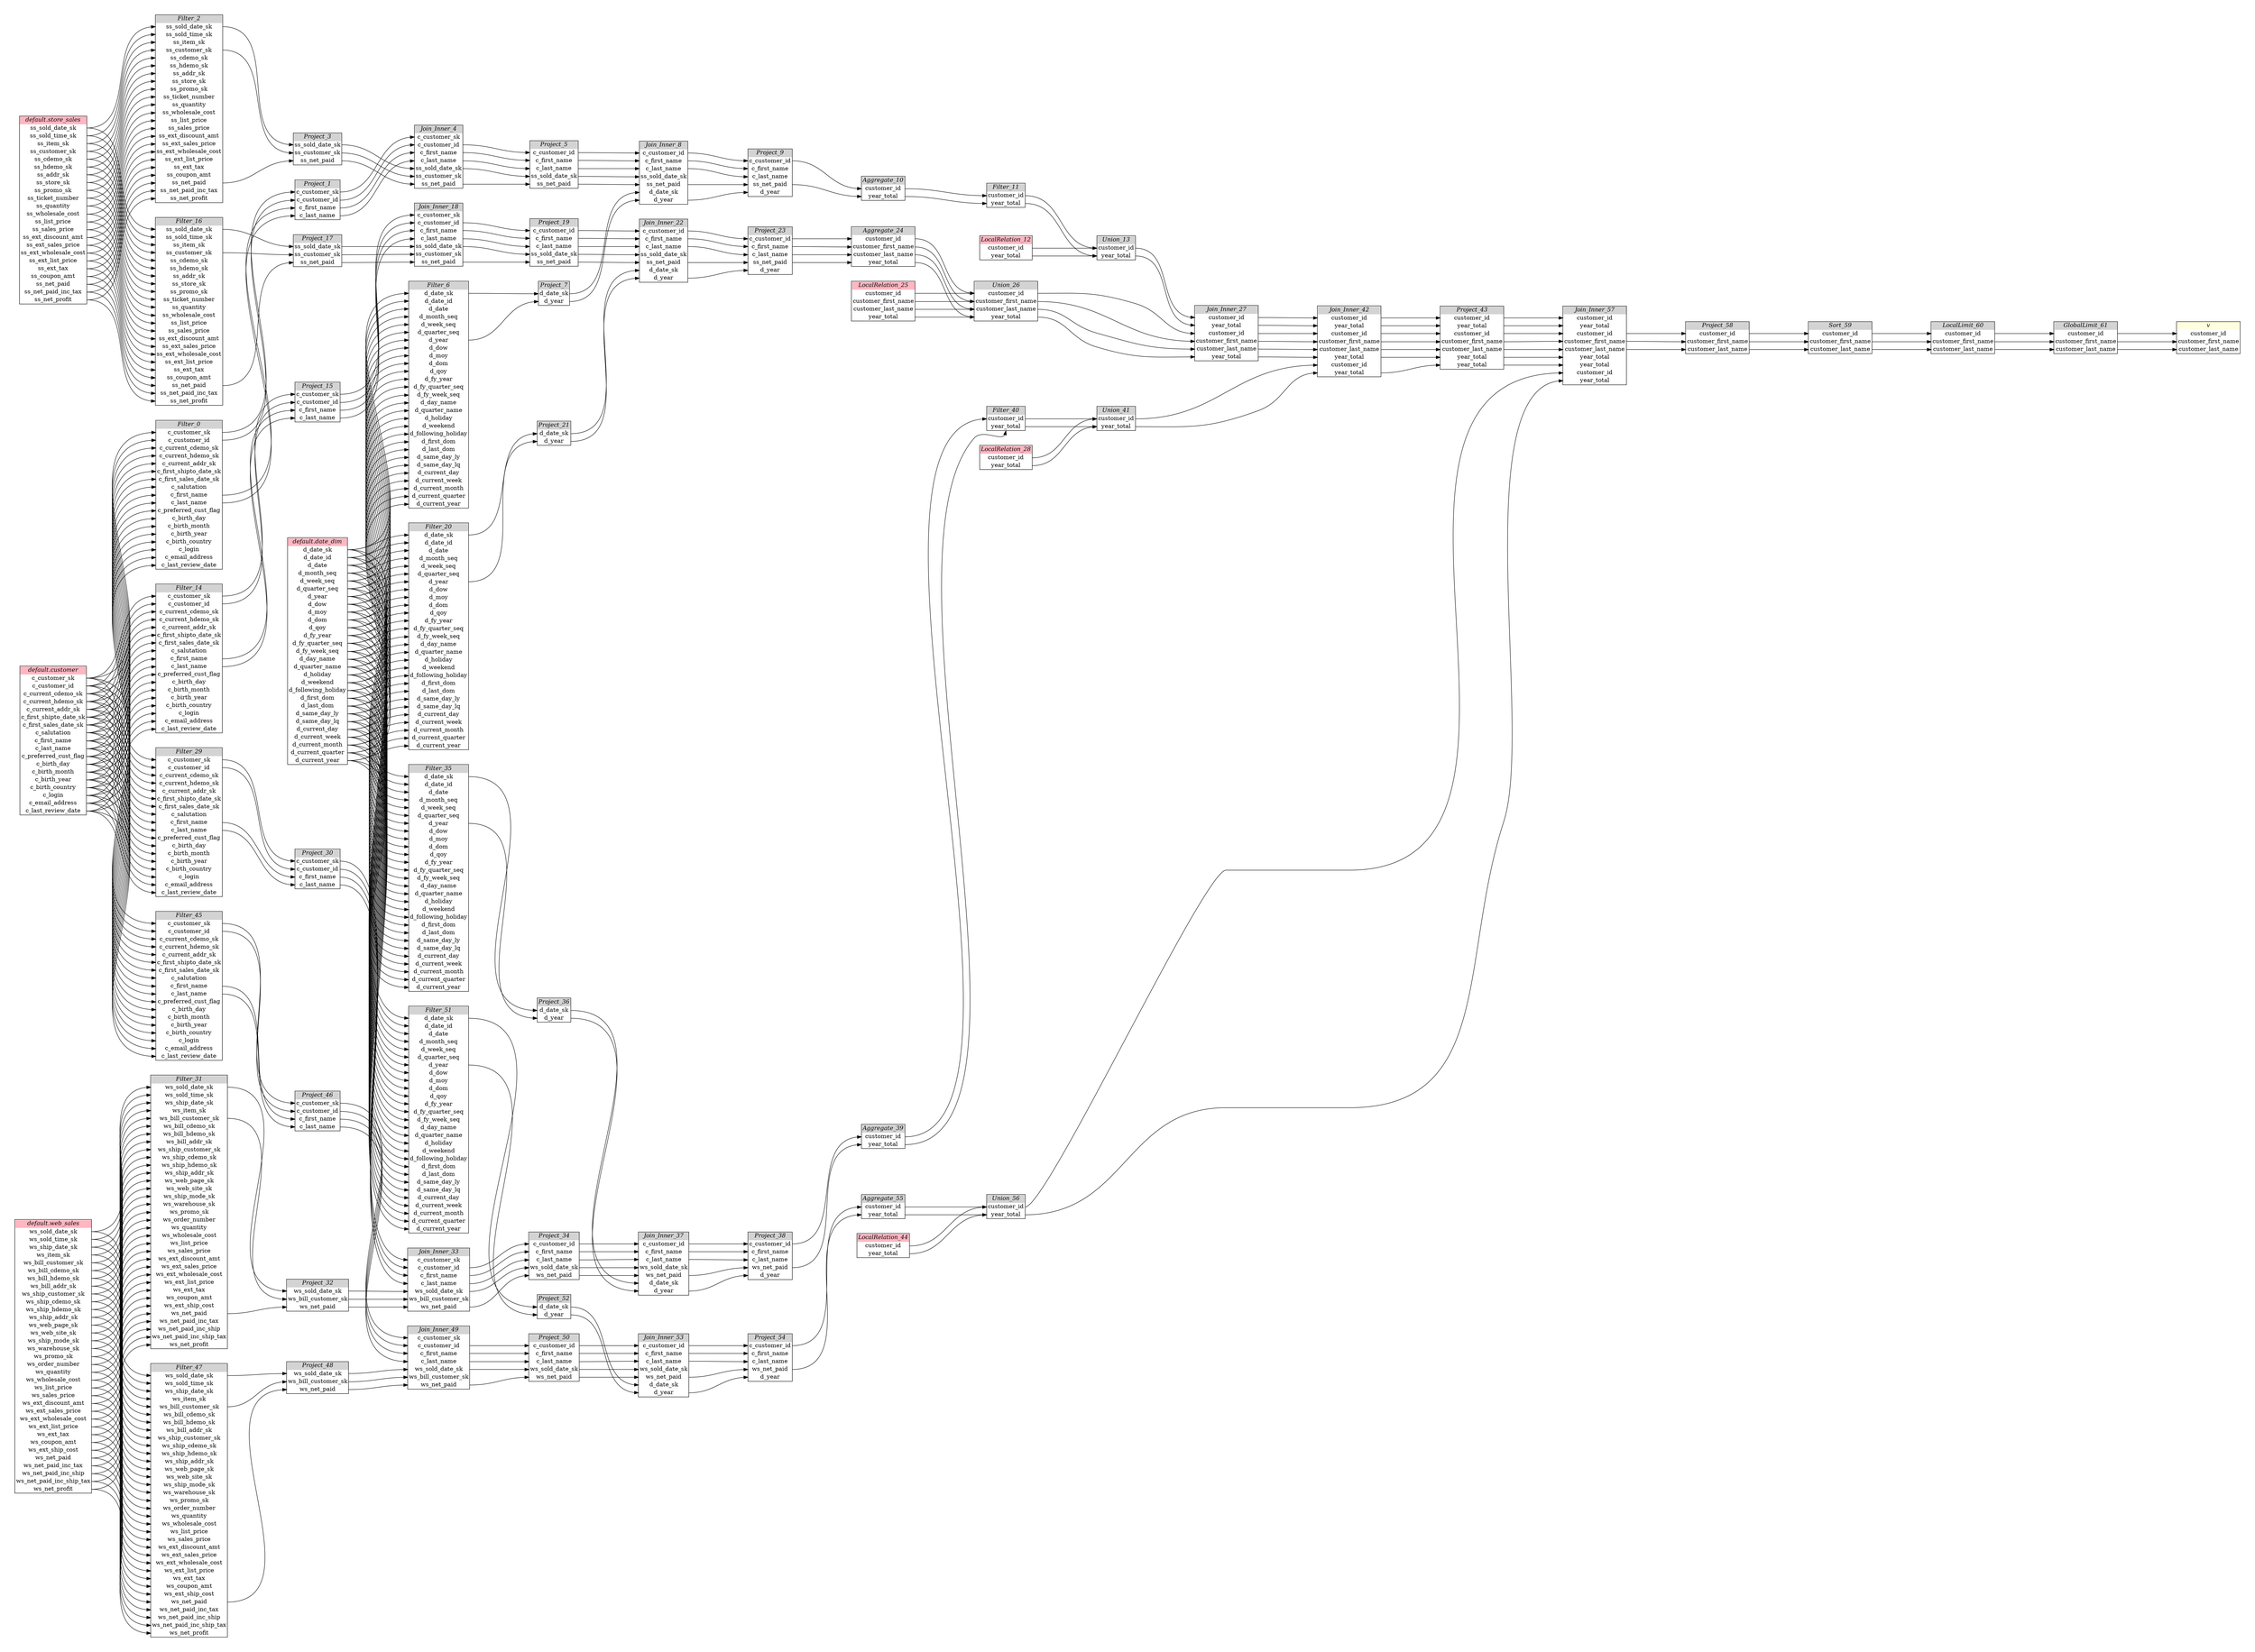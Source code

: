 // Automatically generated by TPCDSFlowTestSuite


digraph {
  graph [pad="0.5", nodesep="0.5", ranksep="2", fontname="Helvetica"];
  node [shape=plain]
  rankdir=LR;

  
"Aggregate_10" [label=<
<table border="1" cellborder="0" cellspacing="0">
  <tr><td bgcolor="lightgray" port="nodeName"><i>Aggregate_10</i></td></tr>
  <tr><td port="0">customer_id</td></tr>
<tr><td port="1">year_total</td></tr>
</table>>];
     

"Aggregate_24" [label=<
<table border="1" cellborder="0" cellspacing="0">
  <tr><td bgcolor="lightgray" port="nodeName"><i>Aggregate_24</i></td></tr>
  <tr><td port="0">customer_id</td></tr>
<tr><td port="1">customer_first_name</td></tr>
<tr><td port="2">customer_last_name</td></tr>
<tr><td port="3">year_total</td></tr>
</table>>];
     

"Aggregate_39" [label=<
<table border="1" cellborder="0" cellspacing="0">
  <tr><td bgcolor="lightgray" port="nodeName"><i>Aggregate_39</i></td></tr>
  <tr><td port="0">customer_id</td></tr>
<tr><td port="1">year_total</td></tr>
</table>>];
     

"Aggregate_55" [label=<
<table border="1" cellborder="0" cellspacing="0">
  <tr><td bgcolor="lightgray" port="nodeName"><i>Aggregate_55</i></td></tr>
  <tr><td port="0">customer_id</td></tr>
<tr><td port="1">year_total</td></tr>
</table>>];
     

"Filter_0" [label=<
<table border="1" cellborder="0" cellspacing="0">
  <tr><td bgcolor="lightgray" port="nodeName"><i>Filter_0</i></td></tr>
  <tr><td port="0">c_customer_sk</td></tr>
<tr><td port="1">c_customer_id</td></tr>
<tr><td port="2">c_current_cdemo_sk</td></tr>
<tr><td port="3">c_current_hdemo_sk</td></tr>
<tr><td port="4">c_current_addr_sk</td></tr>
<tr><td port="5">c_first_shipto_date_sk</td></tr>
<tr><td port="6">c_first_sales_date_sk</td></tr>
<tr><td port="7">c_salutation</td></tr>
<tr><td port="8">c_first_name</td></tr>
<tr><td port="9">c_last_name</td></tr>
<tr><td port="10">c_preferred_cust_flag</td></tr>
<tr><td port="11">c_birth_day</td></tr>
<tr><td port="12">c_birth_month</td></tr>
<tr><td port="13">c_birth_year</td></tr>
<tr><td port="14">c_birth_country</td></tr>
<tr><td port="15">c_login</td></tr>
<tr><td port="16">c_email_address</td></tr>
<tr><td port="17">c_last_review_date</td></tr>
</table>>];
     

"Filter_11" [label=<
<table border="1" cellborder="0" cellspacing="0">
  <tr><td bgcolor="lightgray" port="nodeName"><i>Filter_11</i></td></tr>
  <tr><td port="0">customer_id</td></tr>
<tr><td port="1">year_total</td></tr>
</table>>];
     

"Filter_14" [label=<
<table border="1" cellborder="0" cellspacing="0">
  <tr><td bgcolor="lightgray" port="nodeName"><i>Filter_14</i></td></tr>
  <tr><td port="0">c_customer_sk</td></tr>
<tr><td port="1">c_customer_id</td></tr>
<tr><td port="2">c_current_cdemo_sk</td></tr>
<tr><td port="3">c_current_hdemo_sk</td></tr>
<tr><td port="4">c_current_addr_sk</td></tr>
<tr><td port="5">c_first_shipto_date_sk</td></tr>
<tr><td port="6">c_first_sales_date_sk</td></tr>
<tr><td port="7">c_salutation</td></tr>
<tr><td port="8">c_first_name</td></tr>
<tr><td port="9">c_last_name</td></tr>
<tr><td port="10">c_preferred_cust_flag</td></tr>
<tr><td port="11">c_birth_day</td></tr>
<tr><td port="12">c_birth_month</td></tr>
<tr><td port="13">c_birth_year</td></tr>
<tr><td port="14">c_birth_country</td></tr>
<tr><td port="15">c_login</td></tr>
<tr><td port="16">c_email_address</td></tr>
<tr><td port="17">c_last_review_date</td></tr>
</table>>];
     

"Filter_16" [label=<
<table border="1" cellborder="0" cellspacing="0">
  <tr><td bgcolor="lightgray" port="nodeName"><i>Filter_16</i></td></tr>
  <tr><td port="0">ss_sold_date_sk</td></tr>
<tr><td port="1">ss_sold_time_sk</td></tr>
<tr><td port="2">ss_item_sk</td></tr>
<tr><td port="3">ss_customer_sk</td></tr>
<tr><td port="4">ss_cdemo_sk</td></tr>
<tr><td port="5">ss_hdemo_sk</td></tr>
<tr><td port="6">ss_addr_sk</td></tr>
<tr><td port="7">ss_store_sk</td></tr>
<tr><td port="8">ss_promo_sk</td></tr>
<tr><td port="9">ss_ticket_number</td></tr>
<tr><td port="10">ss_quantity</td></tr>
<tr><td port="11">ss_wholesale_cost</td></tr>
<tr><td port="12">ss_list_price</td></tr>
<tr><td port="13">ss_sales_price</td></tr>
<tr><td port="14">ss_ext_discount_amt</td></tr>
<tr><td port="15">ss_ext_sales_price</td></tr>
<tr><td port="16">ss_ext_wholesale_cost</td></tr>
<tr><td port="17">ss_ext_list_price</td></tr>
<tr><td port="18">ss_ext_tax</td></tr>
<tr><td port="19">ss_coupon_amt</td></tr>
<tr><td port="20">ss_net_paid</td></tr>
<tr><td port="21">ss_net_paid_inc_tax</td></tr>
<tr><td port="22">ss_net_profit</td></tr>
</table>>];
     

"Filter_2" [label=<
<table border="1" cellborder="0" cellspacing="0">
  <tr><td bgcolor="lightgray" port="nodeName"><i>Filter_2</i></td></tr>
  <tr><td port="0">ss_sold_date_sk</td></tr>
<tr><td port="1">ss_sold_time_sk</td></tr>
<tr><td port="2">ss_item_sk</td></tr>
<tr><td port="3">ss_customer_sk</td></tr>
<tr><td port="4">ss_cdemo_sk</td></tr>
<tr><td port="5">ss_hdemo_sk</td></tr>
<tr><td port="6">ss_addr_sk</td></tr>
<tr><td port="7">ss_store_sk</td></tr>
<tr><td port="8">ss_promo_sk</td></tr>
<tr><td port="9">ss_ticket_number</td></tr>
<tr><td port="10">ss_quantity</td></tr>
<tr><td port="11">ss_wholesale_cost</td></tr>
<tr><td port="12">ss_list_price</td></tr>
<tr><td port="13">ss_sales_price</td></tr>
<tr><td port="14">ss_ext_discount_amt</td></tr>
<tr><td port="15">ss_ext_sales_price</td></tr>
<tr><td port="16">ss_ext_wholesale_cost</td></tr>
<tr><td port="17">ss_ext_list_price</td></tr>
<tr><td port="18">ss_ext_tax</td></tr>
<tr><td port="19">ss_coupon_amt</td></tr>
<tr><td port="20">ss_net_paid</td></tr>
<tr><td port="21">ss_net_paid_inc_tax</td></tr>
<tr><td port="22">ss_net_profit</td></tr>
</table>>];
     

"Filter_20" [label=<
<table border="1" cellborder="0" cellspacing="0">
  <tr><td bgcolor="lightgray" port="nodeName"><i>Filter_20</i></td></tr>
  <tr><td port="0">d_date_sk</td></tr>
<tr><td port="1">d_date_id</td></tr>
<tr><td port="2">d_date</td></tr>
<tr><td port="3">d_month_seq</td></tr>
<tr><td port="4">d_week_seq</td></tr>
<tr><td port="5">d_quarter_seq</td></tr>
<tr><td port="6">d_year</td></tr>
<tr><td port="7">d_dow</td></tr>
<tr><td port="8">d_moy</td></tr>
<tr><td port="9">d_dom</td></tr>
<tr><td port="10">d_qoy</td></tr>
<tr><td port="11">d_fy_year</td></tr>
<tr><td port="12">d_fy_quarter_seq</td></tr>
<tr><td port="13">d_fy_week_seq</td></tr>
<tr><td port="14">d_day_name</td></tr>
<tr><td port="15">d_quarter_name</td></tr>
<tr><td port="16">d_holiday</td></tr>
<tr><td port="17">d_weekend</td></tr>
<tr><td port="18">d_following_holiday</td></tr>
<tr><td port="19">d_first_dom</td></tr>
<tr><td port="20">d_last_dom</td></tr>
<tr><td port="21">d_same_day_ly</td></tr>
<tr><td port="22">d_same_day_lq</td></tr>
<tr><td port="23">d_current_day</td></tr>
<tr><td port="24">d_current_week</td></tr>
<tr><td port="25">d_current_month</td></tr>
<tr><td port="26">d_current_quarter</td></tr>
<tr><td port="27">d_current_year</td></tr>
</table>>];
     

"Filter_29" [label=<
<table border="1" cellborder="0" cellspacing="0">
  <tr><td bgcolor="lightgray" port="nodeName"><i>Filter_29</i></td></tr>
  <tr><td port="0">c_customer_sk</td></tr>
<tr><td port="1">c_customer_id</td></tr>
<tr><td port="2">c_current_cdemo_sk</td></tr>
<tr><td port="3">c_current_hdemo_sk</td></tr>
<tr><td port="4">c_current_addr_sk</td></tr>
<tr><td port="5">c_first_shipto_date_sk</td></tr>
<tr><td port="6">c_first_sales_date_sk</td></tr>
<tr><td port="7">c_salutation</td></tr>
<tr><td port="8">c_first_name</td></tr>
<tr><td port="9">c_last_name</td></tr>
<tr><td port="10">c_preferred_cust_flag</td></tr>
<tr><td port="11">c_birth_day</td></tr>
<tr><td port="12">c_birth_month</td></tr>
<tr><td port="13">c_birth_year</td></tr>
<tr><td port="14">c_birth_country</td></tr>
<tr><td port="15">c_login</td></tr>
<tr><td port="16">c_email_address</td></tr>
<tr><td port="17">c_last_review_date</td></tr>
</table>>];
     

"Filter_31" [label=<
<table border="1" cellborder="0" cellspacing="0">
  <tr><td bgcolor="lightgray" port="nodeName"><i>Filter_31</i></td></tr>
  <tr><td port="0">ws_sold_date_sk</td></tr>
<tr><td port="1">ws_sold_time_sk</td></tr>
<tr><td port="2">ws_ship_date_sk</td></tr>
<tr><td port="3">ws_item_sk</td></tr>
<tr><td port="4">ws_bill_customer_sk</td></tr>
<tr><td port="5">ws_bill_cdemo_sk</td></tr>
<tr><td port="6">ws_bill_hdemo_sk</td></tr>
<tr><td port="7">ws_bill_addr_sk</td></tr>
<tr><td port="8">ws_ship_customer_sk</td></tr>
<tr><td port="9">ws_ship_cdemo_sk</td></tr>
<tr><td port="10">ws_ship_hdemo_sk</td></tr>
<tr><td port="11">ws_ship_addr_sk</td></tr>
<tr><td port="12">ws_web_page_sk</td></tr>
<tr><td port="13">ws_web_site_sk</td></tr>
<tr><td port="14">ws_ship_mode_sk</td></tr>
<tr><td port="15">ws_warehouse_sk</td></tr>
<tr><td port="16">ws_promo_sk</td></tr>
<tr><td port="17">ws_order_number</td></tr>
<tr><td port="18">ws_quantity</td></tr>
<tr><td port="19">ws_wholesale_cost</td></tr>
<tr><td port="20">ws_list_price</td></tr>
<tr><td port="21">ws_sales_price</td></tr>
<tr><td port="22">ws_ext_discount_amt</td></tr>
<tr><td port="23">ws_ext_sales_price</td></tr>
<tr><td port="24">ws_ext_wholesale_cost</td></tr>
<tr><td port="25">ws_ext_list_price</td></tr>
<tr><td port="26">ws_ext_tax</td></tr>
<tr><td port="27">ws_coupon_amt</td></tr>
<tr><td port="28">ws_ext_ship_cost</td></tr>
<tr><td port="29">ws_net_paid</td></tr>
<tr><td port="30">ws_net_paid_inc_tax</td></tr>
<tr><td port="31">ws_net_paid_inc_ship</td></tr>
<tr><td port="32">ws_net_paid_inc_ship_tax</td></tr>
<tr><td port="33">ws_net_profit</td></tr>
</table>>];
     

"Filter_35" [label=<
<table border="1" cellborder="0" cellspacing="0">
  <tr><td bgcolor="lightgray" port="nodeName"><i>Filter_35</i></td></tr>
  <tr><td port="0">d_date_sk</td></tr>
<tr><td port="1">d_date_id</td></tr>
<tr><td port="2">d_date</td></tr>
<tr><td port="3">d_month_seq</td></tr>
<tr><td port="4">d_week_seq</td></tr>
<tr><td port="5">d_quarter_seq</td></tr>
<tr><td port="6">d_year</td></tr>
<tr><td port="7">d_dow</td></tr>
<tr><td port="8">d_moy</td></tr>
<tr><td port="9">d_dom</td></tr>
<tr><td port="10">d_qoy</td></tr>
<tr><td port="11">d_fy_year</td></tr>
<tr><td port="12">d_fy_quarter_seq</td></tr>
<tr><td port="13">d_fy_week_seq</td></tr>
<tr><td port="14">d_day_name</td></tr>
<tr><td port="15">d_quarter_name</td></tr>
<tr><td port="16">d_holiday</td></tr>
<tr><td port="17">d_weekend</td></tr>
<tr><td port="18">d_following_holiday</td></tr>
<tr><td port="19">d_first_dom</td></tr>
<tr><td port="20">d_last_dom</td></tr>
<tr><td port="21">d_same_day_ly</td></tr>
<tr><td port="22">d_same_day_lq</td></tr>
<tr><td port="23">d_current_day</td></tr>
<tr><td port="24">d_current_week</td></tr>
<tr><td port="25">d_current_month</td></tr>
<tr><td port="26">d_current_quarter</td></tr>
<tr><td port="27">d_current_year</td></tr>
</table>>];
     

"Filter_40" [label=<
<table border="1" cellborder="0" cellspacing="0">
  <tr><td bgcolor="lightgray" port="nodeName"><i>Filter_40</i></td></tr>
  <tr><td port="0">customer_id</td></tr>
<tr><td port="1">year_total</td></tr>
</table>>];
     

"Filter_45" [label=<
<table border="1" cellborder="0" cellspacing="0">
  <tr><td bgcolor="lightgray" port="nodeName"><i>Filter_45</i></td></tr>
  <tr><td port="0">c_customer_sk</td></tr>
<tr><td port="1">c_customer_id</td></tr>
<tr><td port="2">c_current_cdemo_sk</td></tr>
<tr><td port="3">c_current_hdemo_sk</td></tr>
<tr><td port="4">c_current_addr_sk</td></tr>
<tr><td port="5">c_first_shipto_date_sk</td></tr>
<tr><td port="6">c_first_sales_date_sk</td></tr>
<tr><td port="7">c_salutation</td></tr>
<tr><td port="8">c_first_name</td></tr>
<tr><td port="9">c_last_name</td></tr>
<tr><td port="10">c_preferred_cust_flag</td></tr>
<tr><td port="11">c_birth_day</td></tr>
<tr><td port="12">c_birth_month</td></tr>
<tr><td port="13">c_birth_year</td></tr>
<tr><td port="14">c_birth_country</td></tr>
<tr><td port="15">c_login</td></tr>
<tr><td port="16">c_email_address</td></tr>
<tr><td port="17">c_last_review_date</td></tr>
</table>>];
     

"Filter_47" [label=<
<table border="1" cellborder="0" cellspacing="0">
  <tr><td bgcolor="lightgray" port="nodeName"><i>Filter_47</i></td></tr>
  <tr><td port="0">ws_sold_date_sk</td></tr>
<tr><td port="1">ws_sold_time_sk</td></tr>
<tr><td port="2">ws_ship_date_sk</td></tr>
<tr><td port="3">ws_item_sk</td></tr>
<tr><td port="4">ws_bill_customer_sk</td></tr>
<tr><td port="5">ws_bill_cdemo_sk</td></tr>
<tr><td port="6">ws_bill_hdemo_sk</td></tr>
<tr><td port="7">ws_bill_addr_sk</td></tr>
<tr><td port="8">ws_ship_customer_sk</td></tr>
<tr><td port="9">ws_ship_cdemo_sk</td></tr>
<tr><td port="10">ws_ship_hdemo_sk</td></tr>
<tr><td port="11">ws_ship_addr_sk</td></tr>
<tr><td port="12">ws_web_page_sk</td></tr>
<tr><td port="13">ws_web_site_sk</td></tr>
<tr><td port="14">ws_ship_mode_sk</td></tr>
<tr><td port="15">ws_warehouse_sk</td></tr>
<tr><td port="16">ws_promo_sk</td></tr>
<tr><td port="17">ws_order_number</td></tr>
<tr><td port="18">ws_quantity</td></tr>
<tr><td port="19">ws_wholesale_cost</td></tr>
<tr><td port="20">ws_list_price</td></tr>
<tr><td port="21">ws_sales_price</td></tr>
<tr><td port="22">ws_ext_discount_amt</td></tr>
<tr><td port="23">ws_ext_sales_price</td></tr>
<tr><td port="24">ws_ext_wholesale_cost</td></tr>
<tr><td port="25">ws_ext_list_price</td></tr>
<tr><td port="26">ws_ext_tax</td></tr>
<tr><td port="27">ws_coupon_amt</td></tr>
<tr><td port="28">ws_ext_ship_cost</td></tr>
<tr><td port="29">ws_net_paid</td></tr>
<tr><td port="30">ws_net_paid_inc_tax</td></tr>
<tr><td port="31">ws_net_paid_inc_ship</td></tr>
<tr><td port="32">ws_net_paid_inc_ship_tax</td></tr>
<tr><td port="33">ws_net_profit</td></tr>
</table>>];
     

"Filter_51" [label=<
<table border="1" cellborder="0" cellspacing="0">
  <tr><td bgcolor="lightgray" port="nodeName"><i>Filter_51</i></td></tr>
  <tr><td port="0">d_date_sk</td></tr>
<tr><td port="1">d_date_id</td></tr>
<tr><td port="2">d_date</td></tr>
<tr><td port="3">d_month_seq</td></tr>
<tr><td port="4">d_week_seq</td></tr>
<tr><td port="5">d_quarter_seq</td></tr>
<tr><td port="6">d_year</td></tr>
<tr><td port="7">d_dow</td></tr>
<tr><td port="8">d_moy</td></tr>
<tr><td port="9">d_dom</td></tr>
<tr><td port="10">d_qoy</td></tr>
<tr><td port="11">d_fy_year</td></tr>
<tr><td port="12">d_fy_quarter_seq</td></tr>
<tr><td port="13">d_fy_week_seq</td></tr>
<tr><td port="14">d_day_name</td></tr>
<tr><td port="15">d_quarter_name</td></tr>
<tr><td port="16">d_holiday</td></tr>
<tr><td port="17">d_weekend</td></tr>
<tr><td port="18">d_following_holiday</td></tr>
<tr><td port="19">d_first_dom</td></tr>
<tr><td port="20">d_last_dom</td></tr>
<tr><td port="21">d_same_day_ly</td></tr>
<tr><td port="22">d_same_day_lq</td></tr>
<tr><td port="23">d_current_day</td></tr>
<tr><td port="24">d_current_week</td></tr>
<tr><td port="25">d_current_month</td></tr>
<tr><td port="26">d_current_quarter</td></tr>
<tr><td port="27">d_current_year</td></tr>
</table>>];
     

"Filter_6" [label=<
<table border="1" cellborder="0" cellspacing="0">
  <tr><td bgcolor="lightgray" port="nodeName"><i>Filter_6</i></td></tr>
  <tr><td port="0">d_date_sk</td></tr>
<tr><td port="1">d_date_id</td></tr>
<tr><td port="2">d_date</td></tr>
<tr><td port="3">d_month_seq</td></tr>
<tr><td port="4">d_week_seq</td></tr>
<tr><td port="5">d_quarter_seq</td></tr>
<tr><td port="6">d_year</td></tr>
<tr><td port="7">d_dow</td></tr>
<tr><td port="8">d_moy</td></tr>
<tr><td port="9">d_dom</td></tr>
<tr><td port="10">d_qoy</td></tr>
<tr><td port="11">d_fy_year</td></tr>
<tr><td port="12">d_fy_quarter_seq</td></tr>
<tr><td port="13">d_fy_week_seq</td></tr>
<tr><td port="14">d_day_name</td></tr>
<tr><td port="15">d_quarter_name</td></tr>
<tr><td port="16">d_holiday</td></tr>
<tr><td port="17">d_weekend</td></tr>
<tr><td port="18">d_following_holiday</td></tr>
<tr><td port="19">d_first_dom</td></tr>
<tr><td port="20">d_last_dom</td></tr>
<tr><td port="21">d_same_day_ly</td></tr>
<tr><td port="22">d_same_day_lq</td></tr>
<tr><td port="23">d_current_day</td></tr>
<tr><td port="24">d_current_week</td></tr>
<tr><td port="25">d_current_month</td></tr>
<tr><td port="26">d_current_quarter</td></tr>
<tr><td port="27">d_current_year</td></tr>
</table>>];
     

"GlobalLimit_61" [label=<
<table border="1" cellborder="0" cellspacing="0">
  <tr><td bgcolor="lightgray" port="nodeName"><i>GlobalLimit_61</i></td></tr>
  <tr><td port="0">customer_id</td></tr>
<tr><td port="1">customer_first_name</td></tr>
<tr><td port="2">customer_last_name</td></tr>
</table>>];
     

"Join_Inner_18" [label=<
<table border="1" cellborder="0" cellspacing="0">
  <tr><td bgcolor="lightgray" port="nodeName"><i>Join_Inner_18</i></td></tr>
  <tr><td port="0">c_customer_sk</td></tr>
<tr><td port="1">c_customer_id</td></tr>
<tr><td port="2">c_first_name</td></tr>
<tr><td port="3">c_last_name</td></tr>
<tr><td port="4">ss_sold_date_sk</td></tr>
<tr><td port="5">ss_customer_sk</td></tr>
<tr><td port="6">ss_net_paid</td></tr>
</table>>];
     

"Join_Inner_22" [label=<
<table border="1" cellborder="0" cellspacing="0">
  <tr><td bgcolor="lightgray" port="nodeName"><i>Join_Inner_22</i></td></tr>
  <tr><td port="0">c_customer_id</td></tr>
<tr><td port="1">c_first_name</td></tr>
<tr><td port="2">c_last_name</td></tr>
<tr><td port="3">ss_sold_date_sk</td></tr>
<tr><td port="4">ss_net_paid</td></tr>
<tr><td port="5">d_date_sk</td></tr>
<tr><td port="6">d_year</td></tr>
</table>>];
     

"Join_Inner_27" [label=<
<table border="1" cellborder="0" cellspacing="0">
  <tr><td bgcolor="lightgray" port="nodeName"><i>Join_Inner_27</i></td></tr>
  <tr><td port="0">customer_id</td></tr>
<tr><td port="1">year_total</td></tr>
<tr><td port="2">customer_id</td></tr>
<tr><td port="3">customer_first_name</td></tr>
<tr><td port="4">customer_last_name</td></tr>
<tr><td port="5">year_total</td></tr>
</table>>];
     

"Join_Inner_33" [label=<
<table border="1" cellborder="0" cellspacing="0">
  <tr><td bgcolor="lightgray" port="nodeName"><i>Join_Inner_33</i></td></tr>
  <tr><td port="0">c_customer_sk</td></tr>
<tr><td port="1">c_customer_id</td></tr>
<tr><td port="2">c_first_name</td></tr>
<tr><td port="3">c_last_name</td></tr>
<tr><td port="4">ws_sold_date_sk</td></tr>
<tr><td port="5">ws_bill_customer_sk</td></tr>
<tr><td port="6">ws_net_paid</td></tr>
</table>>];
     

"Join_Inner_37" [label=<
<table border="1" cellborder="0" cellspacing="0">
  <tr><td bgcolor="lightgray" port="nodeName"><i>Join_Inner_37</i></td></tr>
  <tr><td port="0">c_customer_id</td></tr>
<tr><td port="1">c_first_name</td></tr>
<tr><td port="2">c_last_name</td></tr>
<tr><td port="3">ws_sold_date_sk</td></tr>
<tr><td port="4">ws_net_paid</td></tr>
<tr><td port="5">d_date_sk</td></tr>
<tr><td port="6">d_year</td></tr>
</table>>];
     

"Join_Inner_4" [label=<
<table border="1" cellborder="0" cellspacing="0">
  <tr><td bgcolor="lightgray" port="nodeName"><i>Join_Inner_4</i></td></tr>
  <tr><td port="0">c_customer_sk</td></tr>
<tr><td port="1">c_customer_id</td></tr>
<tr><td port="2">c_first_name</td></tr>
<tr><td port="3">c_last_name</td></tr>
<tr><td port="4">ss_sold_date_sk</td></tr>
<tr><td port="5">ss_customer_sk</td></tr>
<tr><td port="6">ss_net_paid</td></tr>
</table>>];
     

"Join_Inner_42" [label=<
<table border="1" cellborder="0" cellspacing="0">
  <tr><td bgcolor="lightgray" port="nodeName"><i>Join_Inner_42</i></td></tr>
  <tr><td port="0">customer_id</td></tr>
<tr><td port="1">year_total</td></tr>
<tr><td port="2">customer_id</td></tr>
<tr><td port="3">customer_first_name</td></tr>
<tr><td port="4">customer_last_name</td></tr>
<tr><td port="5">year_total</td></tr>
<tr><td port="6">customer_id</td></tr>
<tr><td port="7">year_total</td></tr>
</table>>];
     

"Join_Inner_49" [label=<
<table border="1" cellborder="0" cellspacing="0">
  <tr><td bgcolor="lightgray" port="nodeName"><i>Join_Inner_49</i></td></tr>
  <tr><td port="0">c_customer_sk</td></tr>
<tr><td port="1">c_customer_id</td></tr>
<tr><td port="2">c_first_name</td></tr>
<tr><td port="3">c_last_name</td></tr>
<tr><td port="4">ws_sold_date_sk</td></tr>
<tr><td port="5">ws_bill_customer_sk</td></tr>
<tr><td port="6">ws_net_paid</td></tr>
</table>>];
     

"Join_Inner_53" [label=<
<table border="1" cellborder="0" cellspacing="0">
  <tr><td bgcolor="lightgray" port="nodeName"><i>Join_Inner_53</i></td></tr>
  <tr><td port="0">c_customer_id</td></tr>
<tr><td port="1">c_first_name</td></tr>
<tr><td port="2">c_last_name</td></tr>
<tr><td port="3">ws_sold_date_sk</td></tr>
<tr><td port="4">ws_net_paid</td></tr>
<tr><td port="5">d_date_sk</td></tr>
<tr><td port="6">d_year</td></tr>
</table>>];
     

"Join_Inner_57" [label=<
<table border="1" cellborder="0" cellspacing="0">
  <tr><td bgcolor="lightgray" port="nodeName"><i>Join_Inner_57</i></td></tr>
  <tr><td port="0">customer_id</td></tr>
<tr><td port="1">year_total</td></tr>
<tr><td port="2">customer_id</td></tr>
<tr><td port="3">customer_first_name</td></tr>
<tr><td port="4">customer_last_name</td></tr>
<tr><td port="5">year_total</td></tr>
<tr><td port="6">year_total</td></tr>
<tr><td port="7">customer_id</td></tr>
<tr><td port="8">year_total</td></tr>
</table>>];
     

"Join_Inner_8" [label=<
<table border="1" cellborder="0" cellspacing="0">
  <tr><td bgcolor="lightgray" port="nodeName"><i>Join_Inner_8</i></td></tr>
  <tr><td port="0">c_customer_id</td></tr>
<tr><td port="1">c_first_name</td></tr>
<tr><td port="2">c_last_name</td></tr>
<tr><td port="3">ss_sold_date_sk</td></tr>
<tr><td port="4">ss_net_paid</td></tr>
<tr><td port="5">d_date_sk</td></tr>
<tr><td port="6">d_year</td></tr>
</table>>];
     

"LocalLimit_60" [label=<
<table border="1" cellborder="0" cellspacing="0">
  <tr><td bgcolor="lightgray" port="nodeName"><i>LocalLimit_60</i></td></tr>
  <tr><td port="0">customer_id</td></tr>
<tr><td port="1">customer_first_name</td></tr>
<tr><td port="2">customer_last_name</td></tr>
</table>>];
     

"LocalRelation_12" [label=<
<table border="1" cellborder="0" cellspacing="0">
  <tr><td bgcolor="lightpink" port="nodeName"><i>LocalRelation_12</i></td></tr>
  <tr><td port="0">customer_id</td></tr>
<tr><td port="1">year_total</td></tr>
</table>>];
     

"LocalRelation_25" [label=<
<table border="1" cellborder="0" cellspacing="0">
  <tr><td bgcolor="lightpink" port="nodeName"><i>LocalRelation_25</i></td></tr>
  <tr><td port="0">customer_id</td></tr>
<tr><td port="1">customer_first_name</td></tr>
<tr><td port="2">customer_last_name</td></tr>
<tr><td port="3">year_total</td></tr>
</table>>];
     

"LocalRelation_28" [label=<
<table border="1" cellborder="0" cellspacing="0">
  <tr><td bgcolor="lightpink" port="nodeName"><i>LocalRelation_28</i></td></tr>
  <tr><td port="0">customer_id</td></tr>
<tr><td port="1">year_total</td></tr>
</table>>];
     

"LocalRelation_44" [label=<
<table border="1" cellborder="0" cellspacing="0">
  <tr><td bgcolor="lightpink" port="nodeName"><i>LocalRelation_44</i></td></tr>
  <tr><td port="0">customer_id</td></tr>
<tr><td port="1">year_total</td></tr>
</table>>];
     

"Project_1" [label=<
<table border="1" cellborder="0" cellspacing="0">
  <tr><td bgcolor="lightgray" port="nodeName"><i>Project_1</i></td></tr>
  <tr><td port="0">c_customer_sk</td></tr>
<tr><td port="1">c_customer_id</td></tr>
<tr><td port="2">c_first_name</td></tr>
<tr><td port="3">c_last_name</td></tr>
</table>>];
     

"Project_15" [label=<
<table border="1" cellborder="0" cellspacing="0">
  <tr><td bgcolor="lightgray" port="nodeName"><i>Project_15</i></td></tr>
  <tr><td port="0">c_customer_sk</td></tr>
<tr><td port="1">c_customer_id</td></tr>
<tr><td port="2">c_first_name</td></tr>
<tr><td port="3">c_last_name</td></tr>
</table>>];
     

"Project_17" [label=<
<table border="1" cellborder="0" cellspacing="0">
  <tr><td bgcolor="lightgray" port="nodeName"><i>Project_17</i></td></tr>
  <tr><td port="0">ss_sold_date_sk</td></tr>
<tr><td port="1">ss_customer_sk</td></tr>
<tr><td port="2">ss_net_paid</td></tr>
</table>>];
     

"Project_19" [label=<
<table border="1" cellborder="0" cellspacing="0">
  <tr><td bgcolor="lightgray" port="nodeName"><i>Project_19</i></td></tr>
  <tr><td port="0">c_customer_id</td></tr>
<tr><td port="1">c_first_name</td></tr>
<tr><td port="2">c_last_name</td></tr>
<tr><td port="3">ss_sold_date_sk</td></tr>
<tr><td port="4">ss_net_paid</td></tr>
</table>>];
     

"Project_21" [label=<
<table border="1" cellborder="0" cellspacing="0">
  <tr><td bgcolor="lightgray" port="nodeName"><i>Project_21</i></td></tr>
  <tr><td port="0">d_date_sk</td></tr>
<tr><td port="1">d_year</td></tr>
</table>>];
     

"Project_23" [label=<
<table border="1" cellborder="0" cellspacing="0">
  <tr><td bgcolor="lightgray" port="nodeName"><i>Project_23</i></td></tr>
  <tr><td port="0">c_customer_id</td></tr>
<tr><td port="1">c_first_name</td></tr>
<tr><td port="2">c_last_name</td></tr>
<tr><td port="3">ss_net_paid</td></tr>
<tr><td port="4">d_year</td></tr>
</table>>];
     

"Project_3" [label=<
<table border="1" cellborder="0" cellspacing="0">
  <tr><td bgcolor="lightgray" port="nodeName"><i>Project_3</i></td></tr>
  <tr><td port="0">ss_sold_date_sk</td></tr>
<tr><td port="1">ss_customer_sk</td></tr>
<tr><td port="2">ss_net_paid</td></tr>
</table>>];
     

"Project_30" [label=<
<table border="1" cellborder="0" cellspacing="0">
  <tr><td bgcolor="lightgray" port="nodeName"><i>Project_30</i></td></tr>
  <tr><td port="0">c_customer_sk</td></tr>
<tr><td port="1">c_customer_id</td></tr>
<tr><td port="2">c_first_name</td></tr>
<tr><td port="3">c_last_name</td></tr>
</table>>];
     

"Project_32" [label=<
<table border="1" cellborder="0" cellspacing="0">
  <tr><td bgcolor="lightgray" port="nodeName"><i>Project_32</i></td></tr>
  <tr><td port="0">ws_sold_date_sk</td></tr>
<tr><td port="1">ws_bill_customer_sk</td></tr>
<tr><td port="2">ws_net_paid</td></tr>
</table>>];
     

"Project_34" [label=<
<table border="1" cellborder="0" cellspacing="0">
  <tr><td bgcolor="lightgray" port="nodeName"><i>Project_34</i></td></tr>
  <tr><td port="0">c_customer_id</td></tr>
<tr><td port="1">c_first_name</td></tr>
<tr><td port="2">c_last_name</td></tr>
<tr><td port="3">ws_sold_date_sk</td></tr>
<tr><td port="4">ws_net_paid</td></tr>
</table>>];
     

"Project_36" [label=<
<table border="1" cellborder="0" cellspacing="0">
  <tr><td bgcolor="lightgray" port="nodeName"><i>Project_36</i></td></tr>
  <tr><td port="0">d_date_sk</td></tr>
<tr><td port="1">d_year</td></tr>
</table>>];
     

"Project_38" [label=<
<table border="1" cellborder="0" cellspacing="0">
  <tr><td bgcolor="lightgray" port="nodeName"><i>Project_38</i></td></tr>
  <tr><td port="0">c_customer_id</td></tr>
<tr><td port="1">c_first_name</td></tr>
<tr><td port="2">c_last_name</td></tr>
<tr><td port="3">ws_net_paid</td></tr>
<tr><td port="4">d_year</td></tr>
</table>>];
     

"Project_43" [label=<
<table border="1" cellborder="0" cellspacing="0">
  <tr><td bgcolor="lightgray" port="nodeName"><i>Project_43</i></td></tr>
  <tr><td port="0">customer_id</td></tr>
<tr><td port="1">year_total</td></tr>
<tr><td port="2">customer_id</td></tr>
<tr><td port="3">customer_first_name</td></tr>
<tr><td port="4">customer_last_name</td></tr>
<tr><td port="5">year_total</td></tr>
<tr><td port="6">year_total</td></tr>
</table>>];
     

"Project_46" [label=<
<table border="1" cellborder="0" cellspacing="0">
  <tr><td bgcolor="lightgray" port="nodeName"><i>Project_46</i></td></tr>
  <tr><td port="0">c_customer_sk</td></tr>
<tr><td port="1">c_customer_id</td></tr>
<tr><td port="2">c_first_name</td></tr>
<tr><td port="3">c_last_name</td></tr>
</table>>];
     

"Project_48" [label=<
<table border="1" cellborder="0" cellspacing="0">
  <tr><td bgcolor="lightgray" port="nodeName"><i>Project_48</i></td></tr>
  <tr><td port="0">ws_sold_date_sk</td></tr>
<tr><td port="1">ws_bill_customer_sk</td></tr>
<tr><td port="2">ws_net_paid</td></tr>
</table>>];
     

"Project_5" [label=<
<table border="1" cellborder="0" cellspacing="0">
  <tr><td bgcolor="lightgray" port="nodeName"><i>Project_5</i></td></tr>
  <tr><td port="0">c_customer_id</td></tr>
<tr><td port="1">c_first_name</td></tr>
<tr><td port="2">c_last_name</td></tr>
<tr><td port="3">ss_sold_date_sk</td></tr>
<tr><td port="4">ss_net_paid</td></tr>
</table>>];
     

"Project_50" [label=<
<table border="1" cellborder="0" cellspacing="0">
  <tr><td bgcolor="lightgray" port="nodeName"><i>Project_50</i></td></tr>
  <tr><td port="0">c_customer_id</td></tr>
<tr><td port="1">c_first_name</td></tr>
<tr><td port="2">c_last_name</td></tr>
<tr><td port="3">ws_sold_date_sk</td></tr>
<tr><td port="4">ws_net_paid</td></tr>
</table>>];
     

"Project_52" [label=<
<table border="1" cellborder="0" cellspacing="0">
  <tr><td bgcolor="lightgray" port="nodeName"><i>Project_52</i></td></tr>
  <tr><td port="0">d_date_sk</td></tr>
<tr><td port="1">d_year</td></tr>
</table>>];
     

"Project_54" [label=<
<table border="1" cellborder="0" cellspacing="0">
  <tr><td bgcolor="lightgray" port="nodeName"><i>Project_54</i></td></tr>
  <tr><td port="0">c_customer_id</td></tr>
<tr><td port="1">c_first_name</td></tr>
<tr><td port="2">c_last_name</td></tr>
<tr><td port="3">ws_net_paid</td></tr>
<tr><td port="4">d_year</td></tr>
</table>>];
     

"Project_58" [label=<
<table border="1" cellborder="0" cellspacing="0">
  <tr><td bgcolor="lightgray" port="nodeName"><i>Project_58</i></td></tr>
  <tr><td port="0">customer_id</td></tr>
<tr><td port="1">customer_first_name</td></tr>
<tr><td port="2">customer_last_name</td></tr>
</table>>];
     

"Project_7" [label=<
<table border="1" cellborder="0" cellspacing="0">
  <tr><td bgcolor="lightgray" port="nodeName"><i>Project_7</i></td></tr>
  <tr><td port="0">d_date_sk</td></tr>
<tr><td port="1">d_year</td></tr>
</table>>];
     

"Project_9" [label=<
<table border="1" cellborder="0" cellspacing="0">
  <tr><td bgcolor="lightgray" port="nodeName"><i>Project_9</i></td></tr>
  <tr><td port="0">c_customer_id</td></tr>
<tr><td port="1">c_first_name</td></tr>
<tr><td port="2">c_last_name</td></tr>
<tr><td port="3">ss_net_paid</td></tr>
<tr><td port="4">d_year</td></tr>
</table>>];
     

"Sort_59" [label=<
<table border="1" cellborder="0" cellspacing="0">
  <tr><td bgcolor="lightgray" port="nodeName"><i>Sort_59</i></td></tr>
  <tr><td port="0">customer_id</td></tr>
<tr><td port="1">customer_first_name</td></tr>
<tr><td port="2">customer_last_name</td></tr>
</table>>];
     

"Union_13" [label=<
<table border="1" cellborder="0" cellspacing="0">
  <tr><td bgcolor="lightgray" port="nodeName"><i>Union_13</i></td></tr>
  <tr><td port="0">customer_id</td></tr>
<tr><td port="1">year_total</td></tr>
</table>>];
     

"Union_26" [label=<
<table border="1" cellborder="0" cellspacing="0">
  <tr><td bgcolor="lightgray" port="nodeName"><i>Union_26</i></td></tr>
  <tr><td port="0">customer_id</td></tr>
<tr><td port="1">customer_first_name</td></tr>
<tr><td port="2">customer_last_name</td></tr>
<tr><td port="3">year_total</td></tr>
</table>>];
     

"Union_41" [label=<
<table border="1" cellborder="0" cellspacing="0">
  <tr><td bgcolor="lightgray" port="nodeName"><i>Union_41</i></td></tr>
  <tr><td port="0">customer_id</td></tr>
<tr><td port="1">year_total</td></tr>
</table>>];
     

"Union_56" [label=<
<table border="1" cellborder="0" cellspacing="0">
  <tr><td bgcolor="lightgray" port="nodeName"><i>Union_56</i></td></tr>
  <tr><td port="0">customer_id</td></tr>
<tr><td port="1">year_total</td></tr>
</table>>];
     

"default.customer" [label=<
<table border="1" cellborder="0" cellspacing="0">
  <tr><td bgcolor="lightpink" port="nodeName"><i>default.customer</i></td></tr>
  <tr><td port="0">c_customer_sk</td></tr>
<tr><td port="1">c_customer_id</td></tr>
<tr><td port="2">c_current_cdemo_sk</td></tr>
<tr><td port="3">c_current_hdemo_sk</td></tr>
<tr><td port="4">c_current_addr_sk</td></tr>
<tr><td port="5">c_first_shipto_date_sk</td></tr>
<tr><td port="6">c_first_sales_date_sk</td></tr>
<tr><td port="7">c_salutation</td></tr>
<tr><td port="8">c_first_name</td></tr>
<tr><td port="9">c_last_name</td></tr>
<tr><td port="10">c_preferred_cust_flag</td></tr>
<tr><td port="11">c_birth_day</td></tr>
<tr><td port="12">c_birth_month</td></tr>
<tr><td port="13">c_birth_year</td></tr>
<tr><td port="14">c_birth_country</td></tr>
<tr><td port="15">c_login</td></tr>
<tr><td port="16">c_email_address</td></tr>
<tr><td port="17">c_last_review_date</td></tr>
</table>>];
     

"default.date_dim" [label=<
<table border="1" cellborder="0" cellspacing="0">
  <tr><td bgcolor="lightpink" port="nodeName"><i>default.date_dim</i></td></tr>
  <tr><td port="0">d_date_sk</td></tr>
<tr><td port="1">d_date_id</td></tr>
<tr><td port="2">d_date</td></tr>
<tr><td port="3">d_month_seq</td></tr>
<tr><td port="4">d_week_seq</td></tr>
<tr><td port="5">d_quarter_seq</td></tr>
<tr><td port="6">d_year</td></tr>
<tr><td port="7">d_dow</td></tr>
<tr><td port="8">d_moy</td></tr>
<tr><td port="9">d_dom</td></tr>
<tr><td port="10">d_qoy</td></tr>
<tr><td port="11">d_fy_year</td></tr>
<tr><td port="12">d_fy_quarter_seq</td></tr>
<tr><td port="13">d_fy_week_seq</td></tr>
<tr><td port="14">d_day_name</td></tr>
<tr><td port="15">d_quarter_name</td></tr>
<tr><td port="16">d_holiday</td></tr>
<tr><td port="17">d_weekend</td></tr>
<tr><td port="18">d_following_holiday</td></tr>
<tr><td port="19">d_first_dom</td></tr>
<tr><td port="20">d_last_dom</td></tr>
<tr><td port="21">d_same_day_ly</td></tr>
<tr><td port="22">d_same_day_lq</td></tr>
<tr><td port="23">d_current_day</td></tr>
<tr><td port="24">d_current_week</td></tr>
<tr><td port="25">d_current_month</td></tr>
<tr><td port="26">d_current_quarter</td></tr>
<tr><td port="27">d_current_year</td></tr>
</table>>];
     

"default.store_sales" [label=<
<table border="1" cellborder="0" cellspacing="0">
  <tr><td bgcolor="lightpink" port="nodeName"><i>default.store_sales</i></td></tr>
  <tr><td port="0">ss_sold_date_sk</td></tr>
<tr><td port="1">ss_sold_time_sk</td></tr>
<tr><td port="2">ss_item_sk</td></tr>
<tr><td port="3">ss_customer_sk</td></tr>
<tr><td port="4">ss_cdemo_sk</td></tr>
<tr><td port="5">ss_hdemo_sk</td></tr>
<tr><td port="6">ss_addr_sk</td></tr>
<tr><td port="7">ss_store_sk</td></tr>
<tr><td port="8">ss_promo_sk</td></tr>
<tr><td port="9">ss_ticket_number</td></tr>
<tr><td port="10">ss_quantity</td></tr>
<tr><td port="11">ss_wholesale_cost</td></tr>
<tr><td port="12">ss_list_price</td></tr>
<tr><td port="13">ss_sales_price</td></tr>
<tr><td port="14">ss_ext_discount_amt</td></tr>
<tr><td port="15">ss_ext_sales_price</td></tr>
<tr><td port="16">ss_ext_wholesale_cost</td></tr>
<tr><td port="17">ss_ext_list_price</td></tr>
<tr><td port="18">ss_ext_tax</td></tr>
<tr><td port="19">ss_coupon_amt</td></tr>
<tr><td port="20">ss_net_paid</td></tr>
<tr><td port="21">ss_net_paid_inc_tax</td></tr>
<tr><td port="22">ss_net_profit</td></tr>
</table>>];
     

"default.web_sales" [label=<
<table border="1" cellborder="0" cellspacing="0">
  <tr><td bgcolor="lightpink" port="nodeName"><i>default.web_sales</i></td></tr>
  <tr><td port="0">ws_sold_date_sk</td></tr>
<tr><td port="1">ws_sold_time_sk</td></tr>
<tr><td port="2">ws_ship_date_sk</td></tr>
<tr><td port="3">ws_item_sk</td></tr>
<tr><td port="4">ws_bill_customer_sk</td></tr>
<tr><td port="5">ws_bill_cdemo_sk</td></tr>
<tr><td port="6">ws_bill_hdemo_sk</td></tr>
<tr><td port="7">ws_bill_addr_sk</td></tr>
<tr><td port="8">ws_ship_customer_sk</td></tr>
<tr><td port="9">ws_ship_cdemo_sk</td></tr>
<tr><td port="10">ws_ship_hdemo_sk</td></tr>
<tr><td port="11">ws_ship_addr_sk</td></tr>
<tr><td port="12">ws_web_page_sk</td></tr>
<tr><td port="13">ws_web_site_sk</td></tr>
<tr><td port="14">ws_ship_mode_sk</td></tr>
<tr><td port="15">ws_warehouse_sk</td></tr>
<tr><td port="16">ws_promo_sk</td></tr>
<tr><td port="17">ws_order_number</td></tr>
<tr><td port="18">ws_quantity</td></tr>
<tr><td port="19">ws_wholesale_cost</td></tr>
<tr><td port="20">ws_list_price</td></tr>
<tr><td port="21">ws_sales_price</td></tr>
<tr><td port="22">ws_ext_discount_amt</td></tr>
<tr><td port="23">ws_ext_sales_price</td></tr>
<tr><td port="24">ws_ext_wholesale_cost</td></tr>
<tr><td port="25">ws_ext_list_price</td></tr>
<tr><td port="26">ws_ext_tax</td></tr>
<tr><td port="27">ws_coupon_amt</td></tr>
<tr><td port="28">ws_ext_ship_cost</td></tr>
<tr><td port="29">ws_net_paid</td></tr>
<tr><td port="30">ws_net_paid_inc_tax</td></tr>
<tr><td port="31">ws_net_paid_inc_ship</td></tr>
<tr><td port="32">ws_net_paid_inc_ship_tax</td></tr>
<tr><td port="33">ws_net_profit</td></tr>
</table>>];
     

"v" [label=<
<table border="1" cellborder="0" cellspacing="0">
  <tr><td bgcolor="lightyellow" port="nodeName"><i>v</i></td></tr>
  <tr><td port="0">customer_id</td></tr>
<tr><td port="1">customer_first_name</td></tr>
<tr><td port="2">customer_last_name</td></tr>
</table>>];
     
  "Aggregate_10":0 -> "Filter_11":0;
"Aggregate_10":1 -> "Filter_11":1;
"Aggregate_24":0 -> "Union_26":0
"Aggregate_24":1 -> "Union_26":1
"Aggregate_24":2 -> "Union_26":2
"Aggregate_24":3 -> "Union_26":3
"Aggregate_39":0 -> "Filter_40":0;
"Aggregate_39":1 -> "Filter_40":1;
"Aggregate_55":0 -> "Union_56":0
"Aggregate_55":1 -> "Union_56":1
"Filter_0":0 -> "Project_1":0;
"Filter_0":1 -> "Project_1":1;
"Filter_0":8 -> "Project_1":2;
"Filter_0":9 -> "Project_1":3;
"Filter_11":0 -> "Union_13":0
"Filter_11":1 -> "Union_13":1
"Filter_14":0 -> "Project_15":0;
"Filter_14":1 -> "Project_15":1;
"Filter_14":8 -> "Project_15":2;
"Filter_14":9 -> "Project_15":3;
"Filter_16":0 -> "Project_17":0;
"Filter_16":20 -> "Project_17":2;
"Filter_16":3 -> "Project_17":1;
"Filter_2":0 -> "Project_3":0;
"Filter_2":20 -> "Project_3":2;
"Filter_2":3 -> "Project_3":1;
"Filter_20":0 -> "Project_21":0;
"Filter_20":6 -> "Project_21":1;
"Filter_29":0 -> "Project_30":0;
"Filter_29":1 -> "Project_30":1;
"Filter_29":8 -> "Project_30":2;
"Filter_29":9 -> "Project_30":3;
"Filter_31":0 -> "Project_32":0;
"Filter_31":29 -> "Project_32":2;
"Filter_31":4 -> "Project_32":1;
"Filter_35":0 -> "Project_36":0;
"Filter_35":6 -> "Project_36":1;
"Filter_40":0 -> "Union_41":0
"Filter_40":1 -> "Union_41":1
"Filter_45":0 -> "Project_46":0;
"Filter_45":1 -> "Project_46":1;
"Filter_45":8 -> "Project_46":2;
"Filter_45":9 -> "Project_46":3;
"Filter_47":0 -> "Project_48":0;
"Filter_47":29 -> "Project_48":2;
"Filter_47":4 -> "Project_48":1;
"Filter_51":0 -> "Project_52":0;
"Filter_51":6 -> "Project_52":1;
"Filter_6":0 -> "Project_7":0;
"Filter_6":6 -> "Project_7":1;
"GlobalLimit_61":0 -> "v":0;
"GlobalLimit_61":1 -> "v":1;
"GlobalLimit_61":2 -> "v":2;
"Join_Inner_18":1 -> "Project_19":0;
"Join_Inner_18":2 -> "Project_19":1;
"Join_Inner_18":3 -> "Project_19":2;
"Join_Inner_18":4 -> "Project_19":3;
"Join_Inner_18":6 -> "Project_19":4;
"Join_Inner_22":0 -> "Project_23":0;
"Join_Inner_22":1 -> "Project_23":1;
"Join_Inner_22":2 -> "Project_23":2;
"Join_Inner_22":4 -> "Project_23":3;
"Join_Inner_22":6 -> "Project_23":4;
"Join_Inner_27":0 -> "Join_Inner_42":0;
"Join_Inner_27":1 -> "Join_Inner_42":1;
"Join_Inner_27":2 -> "Join_Inner_42":2;
"Join_Inner_27":3 -> "Join_Inner_42":3;
"Join_Inner_27":4 -> "Join_Inner_42":4;
"Join_Inner_27":5 -> "Join_Inner_42":5;
"Join_Inner_33":1 -> "Project_34":0;
"Join_Inner_33":2 -> "Project_34":1;
"Join_Inner_33":3 -> "Project_34":2;
"Join_Inner_33":4 -> "Project_34":3;
"Join_Inner_33":6 -> "Project_34":4;
"Join_Inner_37":0 -> "Project_38":0;
"Join_Inner_37":1 -> "Project_38":1;
"Join_Inner_37":2 -> "Project_38":2;
"Join_Inner_37":4 -> "Project_38":3;
"Join_Inner_37":6 -> "Project_38":4;
"Join_Inner_4":1 -> "Project_5":0;
"Join_Inner_4":2 -> "Project_5":1;
"Join_Inner_4":3 -> "Project_5":2;
"Join_Inner_4":4 -> "Project_5":3;
"Join_Inner_4":6 -> "Project_5":4;
"Join_Inner_42":0 -> "Project_43":0;
"Join_Inner_42":1 -> "Project_43":1;
"Join_Inner_42":2 -> "Project_43":2;
"Join_Inner_42":3 -> "Project_43":3;
"Join_Inner_42":4 -> "Project_43":4;
"Join_Inner_42":5 -> "Project_43":5;
"Join_Inner_42":7 -> "Project_43":6;
"Join_Inner_49":1 -> "Project_50":0;
"Join_Inner_49":2 -> "Project_50":1;
"Join_Inner_49":3 -> "Project_50":2;
"Join_Inner_49":4 -> "Project_50":3;
"Join_Inner_49":6 -> "Project_50":4;
"Join_Inner_53":0 -> "Project_54":0;
"Join_Inner_53":1 -> "Project_54":1;
"Join_Inner_53":2 -> "Project_54":2;
"Join_Inner_53":4 -> "Project_54":3;
"Join_Inner_53":6 -> "Project_54":4;
"Join_Inner_57":2 -> "Project_58":0;
"Join_Inner_57":3 -> "Project_58":1;
"Join_Inner_57":4 -> "Project_58":2;
"Join_Inner_8":0 -> "Project_9":0;
"Join_Inner_8":1 -> "Project_9":1;
"Join_Inner_8":2 -> "Project_9":2;
"Join_Inner_8":4 -> "Project_9":3;
"Join_Inner_8":6 -> "Project_9":4;
"LocalLimit_60":0 -> "GlobalLimit_61":0;
"LocalLimit_60":1 -> "GlobalLimit_61":1;
"LocalLimit_60":2 -> "GlobalLimit_61":2;
"LocalRelation_12":0 -> "Union_13":0
"LocalRelation_12":1 -> "Union_13":1
"LocalRelation_25":0 -> "Union_26":0
"LocalRelation_25":1 -> "Union_26":1
"LocalRelation_25":2 -> "Union_26":2
"LocalRelation_25":3 -> "Union_26":3
"LocalRelation_28":0 -> "Union_41":0
"LocalRelation_28":1 -> "Union_41":1
"LocalRelation_44":0 -> "Union_56":0
"LocalRelation_44":1 -> "Union_56":1
"Project_1":0 -> "Join_Inner_4":0;
"Project_1":1 -> "Join_Inner_4":1;
"Project_1":2 -> "Join_Inner_4":2;
"Project_1":3 -> "Join_Inner_4":3;
"Project_15":0 -> "Join_Inner_18":0;
"Project_15":1 -> "Join_Inner_18":1;
"Project_15":2 -> "Join_Inner_18":2;
"Project_15":3 -> "Join_Inner_18":3;
"Project_17":0 -> "Join_Inner_18":4;
"Project_17":1 -> "Join_Inner_18":5;
"Project_17":2 -> "Join_Inner_18":6;
"Project_19":0 -> "Join_Inner_22":0;
"Project_19":1 -> "Join_Inner_22":1;
"Project_19":2 -> "Join_Inner_22":2;
"Project_19":3 -> "Join_Inner_22":3;
"Project_19":4 -> "Join_Inner_22":4;
"Project_21":0 -> "Join_Inner_22":5;
"Project_21":1 -> "Join_Inner_22":6;
"Project_23":0 -> "Aggregate_24":0;
"Project_23":1 -> "Aggregate_24":1;
"Project_23":2 -> "Aggregate_24":2;
"Project_23":3 -> "Aggregate_24":3;
"Project_3":0 -> "Join_Inner_4":4;
"Project_3":1 -> "Join_Inner_4":5;
"Project_3":2 -> "Join_Inner_4":6;
"Project_30":0 -> "Join_Inner_33":0;
"Project_30":1 -> "Join_Inner_33":1;
"Project_30":2 -> "Join_Inner_33":2;
"Project_30":3 -> "Join_Inner_33":3;
"Project_32":0 -> "Join_Inner_33":4;
"Project_32":1 -> "Join_Inner_33":5;
"Project_32":2 -> "Join_Inner_33":6;
"Project_34":0 -> "Join_Inner_37":0;
"Project_34":1 -> "Join_Inner_37":1;
"Project_34":2 -> "Join_Inner_37":2;
"Project_34":3 -> "Join_Inner_37":3;
"Project_34":4 -> "Join_Inner_37":4;
"Project_36":0 -> "Join_Inner_37":5;
"Project_36":1 -> "Join_Inner_37":6;
"Project_38":0 -> "Aggregate_39":0;
"Project_38":3 -> "Aggregate_39":1;
"Project_43":0 -> "Join_Inner_57":0;
"Project_43":1 -> "Join_Inner_57":1;
"Project_43":2 -> "Join_Inner_57":2;
"Project_43":3 -> "Join_Inner_57":3;
"Project_43":4 -> "Join_Inner_57":4;
"Project_43":5 -> "Join_Inner_57":5;
"Project_43":6 -> "Join_Inner_57":6;
"Project_46":0 -> "Join_Inner_49":0;
"Project_46":1 -> "Join_Inner_49":1;
"Project_46":2 -> "Join_Inner_49":2;
"Project_46":3 -> "Join_Inner_49":3;
"Project_48":0 -> "Join_Inner_49":4;
"Project_48":1 -> "Join_Inner_49":5;
"Project_48":2 -> "Join_Inner_49":6;
"Project_5":0 -> "Join_Inner_8":0;
"Project_5":1 -> "Join_Inner_8":1;
"Project_5":2 -> "Join_Inner_8":2;
"Project_5":3 -> "Join_Inner_8":3;
"Project_5":4 -> "Join_Inner_8":4;
"Project_50":0 -> "Join_Inner_53":0;
"Project_50":1 -> "Join_Inner_53":1;
"Project_50":2 -> "Join_Inner_53":2;
"Project_50":3 -> "Join_Inner_53":3;
"Project_50":4 -> "Join_Inner_53":4;
"Project_52":0 -> "Join_Inner_53":5;
"Project_52":1 -> "Join_Inner_53":6;
"Project_54":0 -> "Aggregate_55":0;
"Project_54":3 -> "Aggregate_55":1;
"Project_58":0 -> "Sort_59":0;
"Project_58":1 -> "Sort_59":1;
"Project_58":2 -> "Sort_59":2;
"Project_7":0 -> "Join_Inner_8":5;
"Project_7":1 -> "Join_Inner_8":6;
"Project_9":0 -> "Aggregate_10":0;
"Project_9":3 -> "Aggregate_10":1;
"Sort_59":0 -> "LocalLimit_60":0;
"Sort_59":1 -> "LocalLimit_60":1;
"Sort_59":2 -> "LocalLimit_60":2;
"Union_13":0 -> "Join_Inner_27":0;
"Union_13":1 -> "Join_Inner_27":1;
"Union_26":0 -> "Join_Inner_27":2;
"Union_26":1 -> "Join_Inner_27":3;
"Union_26":2 -> "Join_Inner_27":4;
"Union_26":3 -> "Join_Inner_27":5;
"Union_41":0 -> "Join_Inner_42":6;
"Union_41":1 -> "Join_Inner_42":7;
"Union_56":0 -> "Join_Inner_57":7;
"Union_56":1 -> "Join_Inner_57":8;
"default.customer":0 -> "Filter_0":0;
"default.customer":0 -> "Filter_14":0;
"default.customer":0 -> "Filter_29":0;
"default.customer":0 -> "Filter_45":0;
"default.customer":1 -> "Filter_0":1;
"default.customer":1 -> "Filter_14":1;
"default.customer":1 -> "Filter_29":1;
"default.customer":1 -> "Filter_45":1;
"default.customer":10 -> "Filter_0":10;
"default.customer":10 -> "Filter_14":10;
"default.customer":10 -> "Filter_29":10;
"default.customer":10 -> "Filter_45":10;
"default.customer":11 -> "Filter_0":11;
"default.customer":11 -> "Filter_14":11;
"default.customer":11 -> "Filter_29":11;
"default.customer":11 -> "Filter_45":11;
"default.customer":12 -> "Filter_0":12;
"default.customer":12 -> "Filter_14":12;
"default.customer":12 -> "Filter_29":12;
"default.customer":12 -> "Filter_45":12;
"default.customer":13 -> "Filter_0":13;
"default.customer":13 -> "Filter_14":13;
"default.customer":13 -> "Filter_29":13;
"default.customer":13 -> "Filter_45":13;
"default.customer":14 -> "Filter_0":14;
"default.customer":14 -> "Filter_14":14;
"default.customer":14 -> "Filter_29":14;
"default.customer":14 -> "Filter_45":14;
"default.customer":15 -> "Filter_0":15;
"default.customer":15 -> "Filter_14":15;
"default.customer":15 -> "Filter_29":15;
"default.customer":15 -> "Filter_45":15;
"default.customer":16 -> "Filter_0":16;
"default.customer":16 -> "Filter_14":16;
"default.customer":16 -> "Filter_29":16;
"default.customer":16 -> "Filter_45":16;
"default.customer":17 -> "Filter_0":17;
"default.customer":17 -> "Filter_14":17;
"default.customer":17 -> "Filter_29":17;
"default.customer":17 -> "Filter_45":17;
"default.customer":2 -> "Filter_0":2;
"default.customer":2 -> "Filter_14":2;
"default.customer":2 -> "Filter_29":2;
"default.customer":2 -> "Filter_45":2;
"default.customer":3 -> "Filter_0":3;
"default.customer":3 -> "Filter_14":3;
"default.customer":3 -> "Filter_29":3;
"default.customer":3 -> "Filter_45":3;
"default.customer":4 -> "Filter_0":4;
"default.customer":4 -> "Filter_14":4;
"default.customer":4 -> "Filter_29":4;
"default.customer":4 -> "Filter_45":4;
"default.customer":5 -> "Filter_0":5;
"default.customer":5 -> "Filter_14":5;
"default.customer":5 -> "Filter_29":5;
"default.customer":5 -> "Filter_45":5;
"default.customer":6 -> "Filter_0":6;
"default.customer":6 -> "Filter_14":6;
"default.customer":6 -> "Filter_29":6;
"default.customer":6 -> "Filter_45":6;
"default.customer":7 -> "Filter_0":7;
"default.customer":7 -> "Filter_14":7;
"default.customer":7 -> "Filter_29":7;
"default.customer":7 -> "Filter_45":7;
"default.customer":8 -> "Filter_0":8;
"default.customer":8 -> "Filter_14":8;
"default.customer":8 -> "Filter_29":8;
"default.customer":8 -> "Filter_45":8;
"default.customer":9 -> "Filter_0":9;
"default.customer":9 -> "Filter_14":9;
"default.customer":9 -> "Filter_29":9;
"default.customer":9 -> "Filter_45":9;
"default.date_dim":0 -> "Filter_20":0;
"default.date_dim":0 -> "Filter_35":0;
"default.date_dim":0 -> "Filter_51":0;
"default.date_dim":0 -> "Filter_6":0;
"default.date_dim":1 -> "Filter_20":1;
"default.date_dim":1 -> "Filter_35":1;
"default.date_dim":1 -> "Filter_51":1;
"default.date_dim":1 -> "Filter_6":1;
"default.date_dim":10 -> "Filter_20":10;
"default.date_dim":10 -> "Filter_35":10;
"default.date_dim":10 -> "Filter_51":10;
"default.date_dim":10 -> "Filter_6":10;
"default.date_dim":11 -> "Filter_20":11;
"default.date_dim":11 -> "Filter_35":11;
"default.date_dim":11 -> "Filter_51":11;
"default.date_dim":11 -> "Filter_6":11;
"default.date_dim":12 -> "Filter_20":12;
"default.date_dim":12 -> "Filter_35":12;
"default.date_dim":12 -> "Filter_51":12;
"default.date_dim":12 -> "Filter_6":12;
"default.date_dim":13 -> "Filter_20":13;
"default.date_dim":13 -> "Filter_35":13;
"default.date_dim":13 -> "Filter_51":13;
"default.date_dim":13 -> "Filter_6":13;
"default.date_dim":14 -> "Filter_20":14;
"default.date_dim":14 -> "Filter_35":14;
"default.date_dim":14 -> "Filter_51":14;
"default.date_dim":14 -> "Filter_6":14;
"default.date_dim":15 -> "Filter_20":15;
"default.date_dim":15 -> "Filter_35":15;
"default.date_dim":15 -> "Filter_51":15;
"default.date_dim":15 -> "Filter_6":15;
"default.date_dim":16 -> "Filter_20":16;
"default.date_dim":16 -> "Filter_35":16;
"default.date_dim":16 -> "Filter_51":16;
"default.date_dim":16 -> "Filter_6":16;
"default.date_dim":17 -> "Filter_20":17;
"default.date_dim":17 -> "Filter_35":17;
"default.date_dim":17 -> "Filter_51":17;
"default.date_dim":17 -> "Filter_6":17;
"default.date_dim":18 -> "Filter_20":18;
"default.date_dim":18 -> "Filter_35":18;
"default.date_dim":18 -> "Filter_51":18;
"default.date_dim":18 -> "Filter_6":18;
"default.date_dim":19 -> "Filter_20":19;
"default.date_dim":19 -> "Filter_35":19;
"default.date_dim":19 -> "Filter_51":19;
"default.date_dim":19 -> "Filter_6":19;
"default.date_dim":2 -> "Filter_20":2;
"default.date_dim":2 -> "Filter_35":2;
"default.date_dim":2 -> "Filter_51":2;
"default.date_dim":2 -> "Filter_6":2;
"default.date_dim":20 -> "Filter_20":20;
"default.date_dim":20 -> "Filter_35":20;
"default.date_dim":20 -> "Filter_51":20;
"default.date_dim":20 -> "Filter_6":20;
"default.date_dim":21 -> "Filter_20":21;
"default.date_dim":21 -> "Filter_35":21;
"default.date_dim":21 -> "Filter_51":21;
"default.date_dim":21 -> "Filter_6":21;
"default.date_dim":22 -> "Filter_20":22;
"default.date_dim":22 -> "Filter_35":22;
"default.date_dim":22 -> "Filter_51":22;
"default.date_dim":22 -> "Filter_6":22;
"default.date_dim":23 -> "Filter_20":23;
"default.date_dim":23 -> "Filter_35":23;
"default.date_dim":23 -> "Filter_51":23;
"default.date_dim":23 -> "Filter_6":23;
"default.date_dim":24 -> "Filter_20":24;
"default.date_dim":24 -> "Filter_35":24;
"default.date_dim":24 -> "Filter_51":24;
"default.date_dim":24 -> "Filter_6":24;
"default.date_dim":25 -> "Filter_20":25;
"default.date_dim":25 -> "Filter_35":25;
"default.date_dim":25 -> "Filter_51":25;
"default.date_dim":25 -> "Filter_6":25;
"default.date_dim":26 -> "Filter_20":26;
"default.date_dim":26 -> "Filter_35":26;
"default.date_dim":26 -> "Filter_51":26;
"default.date_dim":26 -> "Filter_6":26;
"default.date_dim":27 -> "Filter_20":27;
"default.date_dim":27 -> "Filter_35":27;
"default.date_dim":27 -> "Filter_51":27;
"default.date_dim":27 -> "Filter_6":27;
"default.date_dim":3 -> "Filter_20":3;
"default.date_dim":3 -> "Filter_35":3;
"default.date_dim":3 -> "Filter_51":3;
"default.date_dim":3 -> "Filter_6":3;
"default.date_dim":4 -> "Filter_20":4;
"default.date_dim":4 -> "Filter_35":4;
"default.date_dim":4 -> "Filter_51":4;
"default.date_dim":4 -> "Filter_6":4;
"default.date_dim":5 -> "Filter_20":5;
"default.date_dim":5 -> "Filter_35":5;
"default.date_dim":5 -> "Filter_51":5;
"default.date_dim":5 -> "Filter_6":5;
"default.date_dim":6 -> "Filter_20":6;
"default.date_dim":6 -> "Filter_35":6;
"default.date_dim":6 -> "Filter_51":6;
"default.date_dim":6 -> "Filter_6":6;
"default.date_dim":7 -> "Filter_20":7;
"default.date_dim":7 -> "Filter_35":7;
"default.date_dim":7 -> "Filter_51":7;
"default.date_dim":7 -> "Filter_6":7;
"default.date_dim":8 -> "Filter_20":8;
"default.date_dim":8 -> "Filter_35":8;
"default.date_dim":8 -> "Filter_51":8;
"default.date_dim":8 -> "Filter_6":8;
"default.date_dim":9 -> "Filter_20":9;
"default.date_dim":9 -> "Filter_35":9;
"default.date_dim":9 -> "Filter_51":9;
"default.date_dim":9 -> "Filter_6":9;
"default.store_sales":0 -> "Filter_16":0;
"default.store_sales":0 -> "Filter_2":0;
"default.store_sales":1 -> "Filter_16":1;
"default.store_sales":1 -> "Filter_2":1;
"default.store_sales":10 -> "Filter_16":10;
"default.store_sales":10 -> "Filter_2":10;
"default.store_sales":11 -> "Filter_16":11;
"default.store_sales":11 -> "Filter_2":11;
"default.store_sales":12 -> "Filter_16":12;
"default.store_sales":12 -> "Filter_2":12;
"default.store_sales":13 -> "Filter_16":13;
"default.store_sales":13 -> "Filter_2":13;
"default.store_sales":14 -> "Filter_16":14;
"default.store_sales":14 -> "Filter_2":14;
"default.store_sales":15 -> "Filter_16":15;
"default.store_sales":15 -> "Filter_2":15;
"default.store_sales":16 -> "Filter_16":16;
"default.store_sales":16 -> "Filter_2":16;
"default.store_sales":17 -> "Filter_16":17;
"default.store_sales":17 -> "Filter_2":17;
"default.store_sales":18 -> "Filter_16":18;
"default.store_sales":18 -> "Filter_2":18;
"default.store_sales":19 -> "Filter_16":19;
"default.store_sales":19 -> "Filter_2":19;
"default.store_sales":2 -> "Filter_16":2;
"default.store_sales":2 -> "Filter_2":2;
"default.store_sales":20 -> "Filter_16":20;
"default.store_sales":20 -> "Filter_2":20;
"default.store_sales":21 -> "Filter_16":21;
"default.store_sales":21 -> "Filter_2":21;
"default.store_sales":22 -> "Filter_16":22;
"default.store_sales":22 -> "Filter_2":22;
"default.store_sales":3 -> "Filter_16":3;
"default.store_sales":3 -> "Filter_2":3;
"default.store_sales":4 -> "Filter_16":4;
"default.store_sales":4 -> "Filter_2":4;
"default.store_sales":5 -> "Filter_16":5;
"default.store_sales":5 -> "Filter_2":5;
"default.store_sales":6 -> "Filter_16":6;
"default.store_sales":6 -> "Filter_2":6;
"default.store_sales":7 -> "Filter_16":7;
"default.store_sales":7 -> "Filter_2":7;
"default.store_sales":8 -> "Filter_16":8;
"default.store_sales":8 -> "Filter_2":8;
"default.store_sales":9 -> "Filter_16":9;
"default.store_sales":9 -> "Filter_2":9;
"default.web_sales":0 -> "Filter_31":0;
"default.web_sales":0 -> "Filter_47":0;
"default.web_sales":1 -> "Filter_31":1;
"default.web_sales":1 -> "Filter_47":1;
"default.web_sales":10 -> "Filter_31":10;
"default.web_sales":10 -> "Filter_47":10;
"default.web_sales":11 -> "Filter_31":11;
"default.web_sales":11 -> "Filter_47":11;
"default.web_sales":12 -> "Filter_31":12;
"default.web_sales":12 -> "Filter_47":12;
"default.web_sales":13 -> "Filter_31":13;
"default.web_sales":13 -> "Filter_47":13;
"default.web_sales":14 -> "Filter_31":14;
"default.web_sales":14 -> "Filter_47":14;
"default.web_sales":15 -> "Filter_31":15;
"default.web_sales":15 -> "Filter_47":15;
"default.web_sales":16 -> "Filter_31":16;
"default.web_sales":16 -> "Filter_47":16;
"default.web_sales":17 -> "Filter_31":17;
"default.web_sales":17 -> "Filter_47":17;
"default.web_sales":18 -> "Filter_31":18;
"default.web_sales":18 -> "Filter_47":18;
"default.web_sales":19 -> "Filter_31":19;
"default.web_sales":19 -> "Filter_47":19;
"default.web_sales":2 -> "Filter_31":2;
"default.web_sales":2 -> "Filter_47":2;
"default.web_sales":20 -> "Filter_31":20;
"default.web_sales":20 -> "Filter_47":20;
"default.web_sales":21 -> "Filter_31":21;
"default.web_sales":21 -> "Filter_47":21;
"default.web_sales":22 -> "Filter_31":22;
"default.web_sales":22 -> "Filter_47":22;
"default.web_sales":23 -> "Filter_31":23;
"default.web_sales":23 -> "Filter_47":23;
"default.web_sales":24 -> "Filter_31":24;
"default.web_sales":24 -> "Filter_47":24;
"default.web_sales":25 -> "Filter_31":25;
"default.web_sales":25 -> "Filter_47":25;
"default.web_sales":26 -> "Filter_31":26;
"default.web_sales":26 -> "Filter_47":26;
"default.web_sales":27 -> "Filter_31":27;
"default.web_sales":27 -> "Filter_47":27;
"default.web_sales":28 -> "Filter_31":28;
"default.web_sales":28 -> "Filter_47":28;
"default.web_sales":29 -> "Filter_31":29;
"default.web_sales":29 -> "Filter_47":29;
"default.web_sales":3 -> "Filter_31":3;
"default.web_sales":3 -> "Filter_47":3;
"default.web_sales":30 -> "Filter_31":30;
"default.web_sales":30 -> "Filter_47":30;
"default.web_sales":31 -> "Filter_31":31;
"default.web_sales":31 -> "Filter_47":31;
"default.web_sales":32 -> "Filter_31":32;
"default.web_sales":32 -> "Filter_47":32;
"default.web_sales":33 -> "Filter_31":33;
"default.web_sales":33 -> "Filter_47":33;
"default.web_sales":4 -> "Filter_31":4;
"default.web_sales":4 -> "Filter_47":4;
"default.web_sales":5 -> "Filter_31":5;
"default.web_sales":5 -> "Filter_47":5;
"default.web_sales":6 -> "Filter_31":6;
"default.web_sales":6 -> "Filter_47":6;
"default.web_sales":7 -> "Filter_31":7;
"default.web_sales":7 -> "Filter_47":7;
"default.web_sales":8 -> "Filter_31":8;
"default.web_sales":8 -> "Filter_47":8;
"default.web_sales":9 -> "Filter_31":9;
"default.web_sales":9 -> "Filter_47":9;
}
       